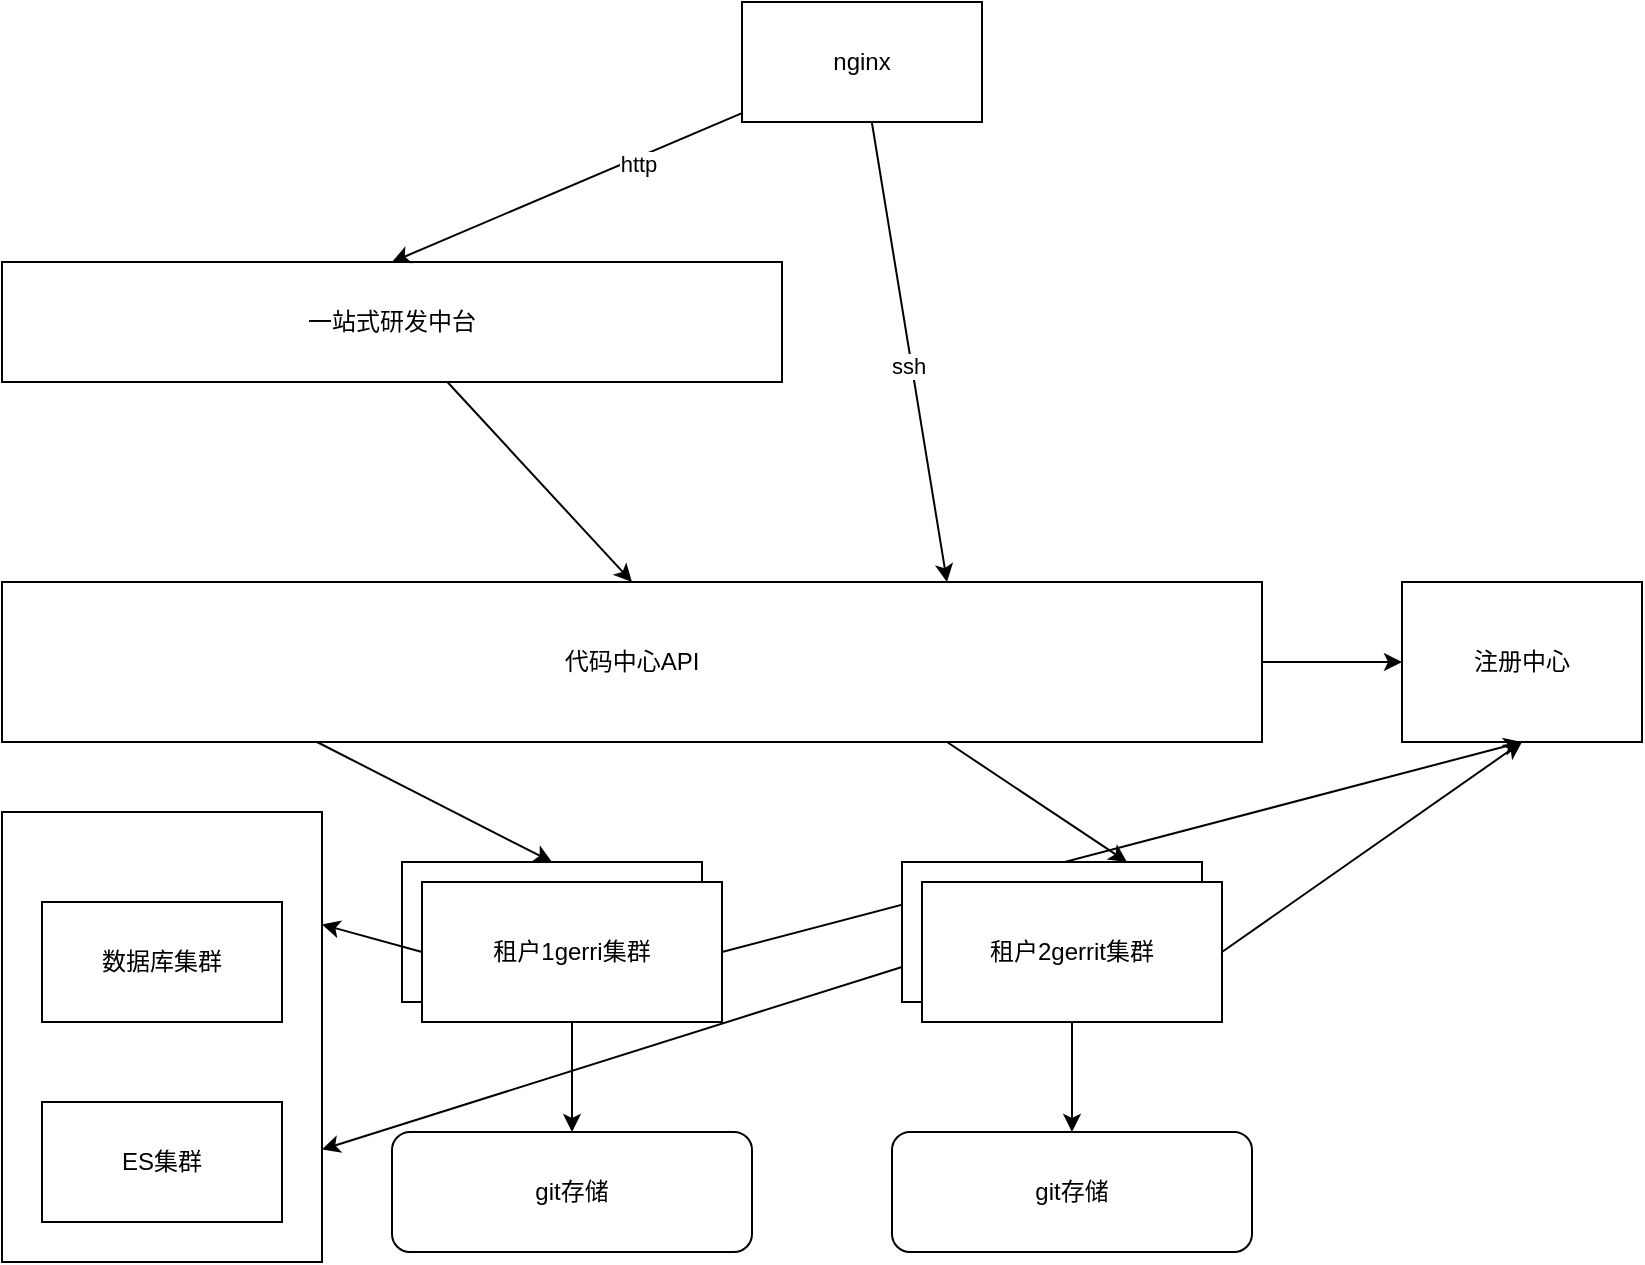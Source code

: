 <mxfile version="13.11.0" type="github">
  <diagram id="AXaMJPUeAVHAXeROrGLg" name="Page-1">
    <mxGraphModel dx="1773" dy="589" grid="1" gridSize="10" guides="1" tooltips="1" connect="1" arrows="1" fold="1" page="1" pageScale="1" pageWidth="827" pageHeight="1169" math="0" shadow="0">
      <root>
        <mxCell id="0" />
        <mxCell id="1" parent="0" />
        <mxCell id="zMj-7QOfr9Xu4UEm-y9I-8" value="" style="rounded=0;whiteSpace=wrap;html=1;" vertex="1" parent="1">
          <mxGeometry x="-100" y="425" width="160" height="225" as="geometry" />
        </mxCell>
        <mxCell id="zMj-7QOfr9Xu4UEm-y9I-2" value="" style="rounded=0;whiteSpace=wrap;html=1;" vertex="1" parent="1">
          <mxGeometry x="100" y="450" width="150" height="70" as="geometry" />
        </mxCell>
        <mxCell id="zMj-7QOfr9Xu4UEm-y9I-3" value="注册中心" style="rounded=0;whiteSpace=wrap;html=1;" vertex="1" parent="1">
          <mxGeometry x="600" y="310" width="120" height="80" as="geometry" />
        </mxCell>
        <mxCell id="zMj-7QOfr9Xu4UEm-y9I-22" style="edgeStyle=orthogonalEdgeStyle;rounded=0;orthogonalLoop=1;jettySize=auto;html=1;exitX=0.5;exitY=1;exitDx=0;exitDy=0;entryX=0.5;entryY=0;entryDx=0;entryDy=0;" edge="1" parent="1" source="zMj-7QOfr9Xu4UEm-y9I-6" target="zMj-7QOfr9Xu4UEm-y9I-20">
          <mxGeometry relative="1" as="geometry" />
        </mxCell>
        <mxCell id="zMj-7QOfr9Xu4UEm-y9I-31" style="edgeStyle=none;rounded=0;orthogonalLoop=1;jettySize=auto;html=1;exitX=1;exitY=0.5;exitDx=0;exitDy=0;entryX=0.5;entryY=1;entryDx=0;entryDy=0;" edge="1" parent="1" source="zMj-7QOfr9Xu4UEm-y9I-6" target="zMj-7QOfr9Xu4UEm-y9I-3">
          <mxGeometry relative="1" as="geometry" />
        </mxCell>
        <mxCell id="zMj-7QOfr9Xu4UEm-y9I-35" style="edgeStyle=none;rounded=0;orthogonalLoop=1;jettySize=auto;html=1;exitX=0;exitY=0.5;exitDx=0;exitDy=0;entryX=1;entryY=0.25;entryDx=0;entryDy=0;" edge="1" parent="1" source="zMj-7QOfr9Xu4UEm-y9I-6" target="zMj-7QOfr9Xu4UEm-y9I-8">
          <mxGeometry relative="1" as="geometry" />
        </mxCell>
        <mxCell id="zMj-7QOfr9Xu4UEm-y9I-6" value="租户1gerri集群" style="rounded=0;whiteSpace=wrap;html=1;" vertex="1" parent="1">
          <mxGeometry x="110" y="460" width="150" height="70" as="geometry" />
        </mxCell>
        <mxCell id="zMj-7QOfr9Xu4UEm-y9I-9" value="数据库集群" style="rounded=0;whiteSpace=wrap;html=1;" vertex="1" parent="1">
          <mxGeometry x="-80" y="470" width="120" height="60" as="geometry" />
        </mxCell>
        <mxCell id="zMj-7QOfr9Xu4UEm-y9I-10" value="ES集群" style="rounded=0;whiteSpace=wrap;html=1;" vertex="1" parent="1">
          <mxGeometry x="-80" y="570" width="120" height="60" as="geometry" />
        </mxCell>
        <mxCell id="zMj-7QOfr9Xu4UEm-y9I-36" style="edgeStyle=none;rounded=0;orthogonalLoop=1;jettySize=auto;html=1;exitX=0;exitY=0.75;exitDx=0;exitDy=0;entryX=1;entryY=0.75;entryDx=0;entryDy=0;" edge="1" parent="1" source="zMj-7QOfr9Xu4UEm-y9I-13" target="zMj-7QOfr9Xu4UEm-y9I-8">
          <mxGeometry relative="1" as="geometry" />
        </mxCell>
        <mxCell id="zMj-7QOfr9Xu4UEm-y9I-13" value="" style="rounded=0;whiteSpace=wrap;html=1;" vertex="1" parent="1">
          <mxGeometry x="350" y="450" width="150" height="70" as="geometry" />
        </mxCell>
        <mxCell id="zMj-7QOfr9Xu4UEm-y9I-23" style="edgeStyle=orthogonalEdgeStyle;rounded=0;orthogonalLoop=1;jettySize=auto;html=1;exitX=0.5;exitY=1;exitDx=0;exitDy=0;entryX=0.5;entryY=0;entryDx=0;entryDy=0;" edge="1" parent="1" source="zMj-7QOfr9Xu4UEm-y9I-14" target="zMj-7QOfr9Xu4UEm-y9I-21">
          <mxGeometry relative="1" as="geometry" />
        </mxCell>
        <mxCell id="zMj-7QOfr9Xu4UEm-y9I-30" style="edgeStyle=none;rounded=0;orthogonalLoop=1;jettySize=auto;html=1;exitX=1;exitY=0.5;exitDx=0;exitDy=0;entryX=0.5;entryY=1;entryDx=0;entryDy=0;" edge="1" parent="1" source="zMj-7QOfr9Xu4UEm-y9I-14" target="zMj-7QOfr9Xu4UEm-y9I-3">
          <mxGeometry relative="1" as="geometry" />
        </mxCell>
        <mxCell id="zMj-7QOfr9Xu4UEm-y9I-14" value="租户2gerrit集群" style="rounded=0;whiteSpace=wrap;html=1;" vertex="1" parent="1">
          <mxGeometry x="360" y="460" width="150" height="70" as="geometry" />
        </mxCell>
        <mxCell id="zMj-7QOfr9Xu4UEm-y9I-24" style="edgeStyle=none;rounded=0;orthogonalLoop=1;jettySize=auto;html=1;exitX=0.25;exitY=1;exitDx=0;exitDy=0;entryX=0.5;entryY=0;entryDx=0;entryDy=0;" edge="1" parent="1" source="zMj-7QOfr9Xu4UEm-y9I-16" target="zMj-7QOfr9Xu4UEm-y9I-2">
          <mxGeometry relative="1" as="geometry" />
        </mxCell>
        <mxCell id="zMj-7QOfr9Xu4UEm-y9I-25" style="edgeStyle=none;rounded=0;orthogonalLoop=1;jettySize=auto;html=1;exitX=0.75;exitY=1;exitDx=0;exitDy=0;entryX=0.75;entryY=0;entryDx=0;entryDy=0;" edge="1" parent="1" source="zMj-7QOfr9Xu4UEm-y9I-16" target="zMj-7QOfr9Xu4UEm-y9I-13">
          <mxGeometry relative="1" as="geometry">
            <mxPoint x="430" y="430" as="targetPoint" />
          </mxGeometry>
        </mxCell>
        <mxCell id="zMj-7QOfr9Xu4UEm-y9I-33" style="edgeStyle=none;rounded=0;orthogonalLoop=1;jettySize=auto;html=1;exitX=1;exitY=0.5;exitDx=0;exitDy=0;entryX=0;entryY=0.5;entryDx=0;entryDy=0;" edge="1" parent="1" source="zMj-7QOfr9Xu4UEm-y9I-16" target="zMj-7QOfr9Xu4UEm-y9I-3">
          <mxGeometry relative="1" as="geometry" />
        </mxCell>
        <mxCell id="zMj-7QOfr9Xu4UEm-y9I-16" value="代码中心API" style="rounded=0;whiteSpace=wrap;html=1;" vertex="1" parent="1">
          <mxGeometry x="-100" y="310" width="630" height="80" as="geometry" />
        </mxCell>
        <mxCell id="zMj-7QOfr9Xu4UEm-y9I-20" value="git存储" style="rounded=1;whiteSpace=wrap;html=1;" vertex="1" parent="1">
          <mxGeometry x="95" y="585" width="180" height="60" as="geometry" />
        </mxCell>
        <mxCell id="zMj-7QOfr9Xu4UEm-y9I-21" value="git存储" style="rounded=1;whiteSpace=wrap;html=1;" vertex="1" parent="1">
          <mxGeometry x="345" y="585" width="180" height="60" as="geometry" />
        </mxCell>
        <mxCell id="zMj-7QOfr9Xu4UEm-y9I-27" style="edgeStyle=none;rounded=0;orthogonalLoop=1;jettySize=auto;html=1;entryX=0.5;entryY=0;entryDx=0;entryDy=0;" edge="1" parent="1" source="zMj-7QOfr9Xu4UEm-y9I-26" target="zMj-7QOfr9Xu4UEm-y9I-16">
          <mxGeometry relative="1" as="geometry" />
        </mxCell>
        <mxCell id="zMj-7QOfr9Xu4UEm-y9I-26" value="一站式研发中台" style="rounded=0;whiteSpace=wrap;html=1;" vertex="1" parent="1">
          <mxGeometry x="-100" y="150" width="390" height="60" as="geometry" />
        </mxCell>
        <mxCell id="zMj-7QOfr9Xu4UEm-y9I-38" style="edgeStyle=none;rounded=0;orthogonalLoop=1;jettySize=auto;html=1;entryX=0.5;entryY=0;entryDx=0;entryDy=0;" edge="1" parent="1" source="zMj-7QOfr9Xu4UEm-y9I-37" target="zMj-7QOfr9Xu4UEm-y9I-26">
          <mxGeometry relative="1" as="geometry" />
        </mxCell>
        <mxCell id="zMj-7QOfr9Xu4UEm-y9I-39" value="http" style="edgeLabel;html=1;align=center;verticalAlign=middle;resizable=0;points=[];" vertex="1" connectable="0" parent="zMj-7QOfr9Xu4UEm-y9I-38">
          <mxGeometry x="-0.407" y="3" relative="1" as="geometry">
            <mxPoint x="-1" as="offset" />
          </mxGeometry>
        </mxCell>
        <mxCell id="zMj-7QOfr9Xu4UEm-y9I-40" style="edgeStyle=none;rounded=0;orthogonalLoop=1;jettySize=auto;html=1;entryX=0.75;entryY=0;entryDx=0;entryDy=0;" edge="1" parent="1" source="zMj-7QOfr9Xu4UEm-y9I-37" target="zMj-7QOfr9Xu4UEm-y9I-16">
          <mxGeometry relative="1" as="geometry" />
        </mxCell>
        <mxCell id="zMj-7QOfr9Xu4UEm-y9I-41" value="ssh" style="edgeLabel;html=1;align=center;verticalAlign=middle;resizable=0;points=[];" vertex="1" connectable="0" parent="zMj-7QOfr9Xu4UEm-y9I-40">
          <mxGeometry x="0.058" y="-2" relative="1" as="geometry">
            <mxPoint as="offset" />
          </mxGeometry>
        </mxCell>
        <mxCell id="zMj-7QOfr9Xu4UEm-y9I-37" value="nginx" style="rounded=0;whiteSpace=wrap;html=1;" vertex="1" parent="1">
          <mxGeometry x="270" y="20" width="120" height="60" as="geometry" />
        </mxCell>
      </root>
    </mxGraphModel>
  </diagram>
</mxfile>
